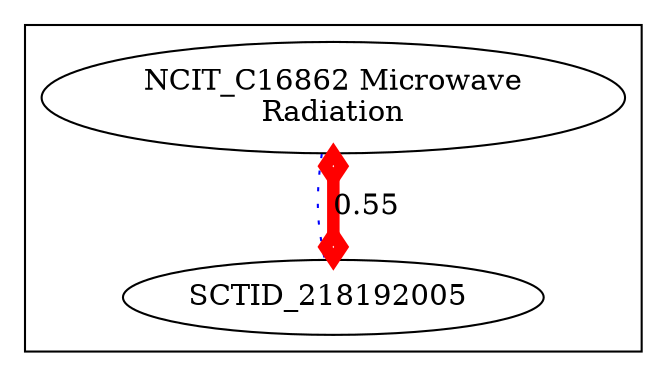 digraph cliquegraph {
subgraph cluster_NCIT_C16862 {NCIT_C16862 [ label="NCIT_C16862 Microwave
Radiation" ];
SCTID_218192005 [ label="SCTID_218192005 " ];}
NCIT_C16862 -> SCTID_218192005 [ arrowhead = none, penwidth=1, color=blue, label="", style=dotted]
NCIT_C16862 -> SCTID_218192005 [ arrowhead = ediamond, penwidth=6, color=red, label="0.55", style=solid, arrowtail=ediamond, dir=both]
}